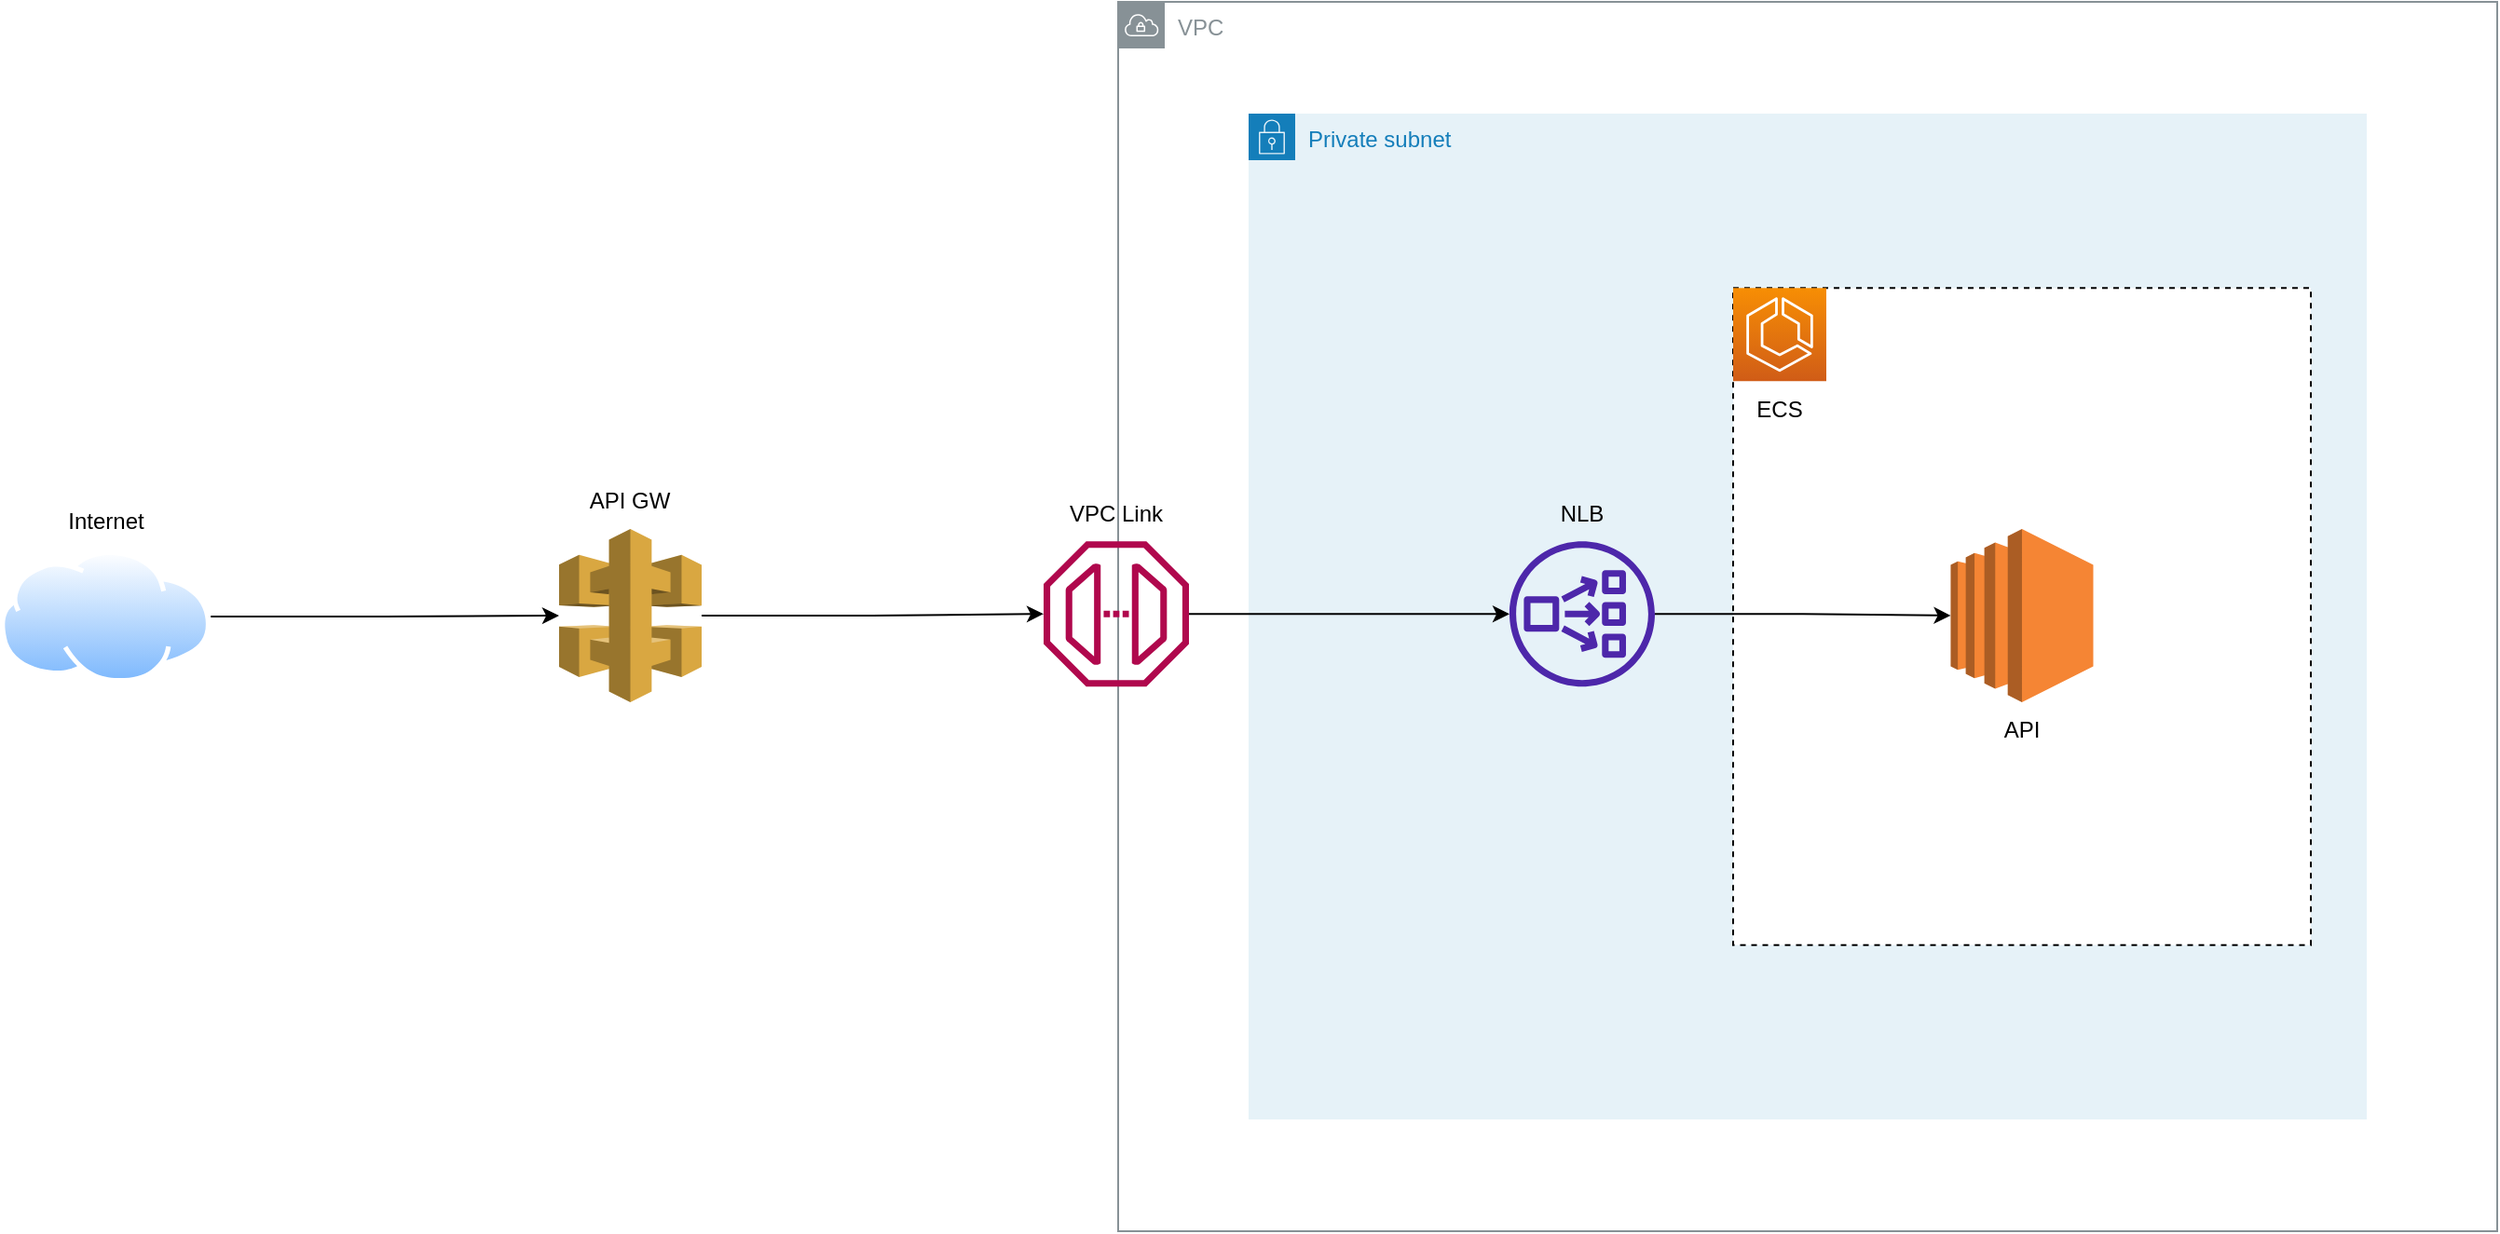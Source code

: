 <mxfile version="18.0.2" type="google"><diagram id="wWVRd_VEqF3aojrxwpg-" name="Page-1"><mxGraphModel grid="1" page="1" gridSize="10" guides="1" tooltips="1" connect="1" arrows="1" fold="1" pageScale="1" pageWidth="827" pageHeight="1169" math="0" shadow="0"><root><mxCell id="0"/><mxCell id="1" parent="0"/><mxCell id="GHIKkUJDrfVrHlFoYrn--5" value="VPC" style="sketch=0;outlineConnect=0;gradientColor=none;html=1;whiteSpace=wrap;fontSize=12;fontStyle=0;shape=mxgraph.aws4.group;grIcon=mxgraph.aws4.group_vpc;strokeColor=#879196;fillColor=default;verticalAlign=top;align=left;spacingLeft=30;fontColor=#879196;dashed=0;" vertex="1" parent="1"><mxGeometry x="570" y="255" width="740" height="660" as="geometry"/></mxCell><mxCell id="GHIKkUJDrfVrHlFoYrn--4" value="Private subnet" style="points=[[0,0],[0.25,0],[0.5,0],[0.75,0],[1,0],[1,0.25],[1,0.5],[1,0.75],[1,1],[0.75,1],[0.5,1],[0.25,1],[0,1],[0,0.75],[0,0.5],[0,0.25]];outlineConnect=0;gradientColor=none;html=1;whiteSpace=wrap;fontSize=12;fontStyle=0;container=1;pointerEvents=0;collapsible=0;recursiveResize=0;shape=mxgraph.aws4.group;grIcon=mxgraph.aws4.group_security_group;grStroke=0;strokeColor=#147EBA;fillColor=#E6F2F8;verticalAlign=top;align=left;spacingLeft=30;fontColor=#147EBA;dashed=0;" vertex="1" parent="1"><mxGeometry x="640" y="315" width="600" height="540" as="geometry"/></mxCell><mxCell id="GHIKkUJDrfVrHlFoYrn--17" value="NLB" style="text;html=1;strokeColor=none;fillColor=none;align=center;verticalAlign=middle;whiteSpace=wrap;rounded=0;" vertex="1" parent="GHIKkUJDrfVrHlFoYrn--4"><mxGeometry x="149" y="199.62" width="60" height="30" as="geometry"/></mxCell><mxCell id="tlVlLk7yv_B2vb2aH1Yg-2" value="" style="rounded=0;whiteSpace=wrap;html=1;dashed=1;" vertex="1" parent="1"><mxGeometry x="900" y="408.62" width="310" height="352.75" as="geometry"/></mxCell><mxCell id="GHIKkUJDrfVrHlFoYrn--6" value="" style="outlineConnect=0;dashed=0;verticalLabelPosition=bottom;verticalAlign=top;align=center;html=1;shape=mxgraph.aws3.ec2;fillColor=#F58534;gradientColor=none;" vertex="1" parent="1"><mxGeometry x="1016.75" y="538" width="76.5" height="93" as="geometry"/></mxCell><mxCell id="GHIKkUJDrfVrHlFoYrn--11" value="ECS" style="text;html=1;strokeColor=none;fillColor=none;align=center;verticalAlign=middle;whiteSpace=wrap;rounded=0;" vertex="1" parent="1"><mxGeometry x="900" y="458.62" width="50" height="31.38" as="geometry"/></mxCell><mxCell id="GHIKkUJDrfVrHlFoYrn--20" style="edgeStyle=orthogonalEdgeStyle;rounded=0;orthogonalLoop=1;jettySize=auto;html=1;entryX=0;entryY=0.5;entryDx=0;entryDy=0;entryPerimeter=0;" edge="1" parent="1" source="GHIKkUJDrfVrHlFoYrn--18" target="GHIKkUJDrfVrHlFoYrn--6"><mxGeometry relative="1" as="geometry"><mxPoint x="1000" y="605" as="targetPoint"/></mxGeometry></mxCell><mxCell id="GHIKkUJDrfVrHlFoYrn--18" value="" style="sketch=0;outlineConnect=0;fontColor=#232F3E;gradientColor=none;fillColor=#4D27AA;strokeColor=none;dashed=0;verticalLabelPosition=bottom;verticalAlign=top;align=center;html=1;fontSize=12;fontStyle=0;aspect=fixed;pointerEvents=1;shape=mxgraph.aws4.network_load_balancer;" vertex="1" parent="1"><mxGeometry x="780" y="544.62" width="78" height="78" as="geometry"/></mxCell><mxCell id="GHIKkUJDrfVrHlFoYrn--19" style="edgeStyle=orthogonalEdgeStyle;rounded=0;orthogonalLoop=1;jettySize=auto;html=1;" edge="1" parent="1" source="GHIKkUJDrfVrHlFoYrn--2" target="GHIKkUJDrfVrHlFoYrn--18"><mxGeometry relative="1" as="geometry"/></mxCell><mxCell id="GHIKkUJDrfVrHlFoYrn--2" value="" style="sketch=0;outlineConnect=0;fontColor=#232F3E;gradientColor=none;fillColor=#B0084D;strokeColor=none;dashed=0;verticalLabelPosition=bottom;verticalAlign=top;align=center;html=1;fontSize=12;fontStyle=0;aspect=fixed;pointerEvents=1;shape=mxgraph.aws4.endpoint;" vertex="1" parent="1"><mxGeometry x="530" y="544.62" width="78" height="78" as="geometry"/></mxCell><mxCell id="GHIKkUJDrfVrHlFoYrn--16" style="edgeStyle=orthogonalEdgeStyle;rounded=0;orthogonalLoop=1;jettySize=auto;html=1;" edge="1" parent="1" source="GHIKkUJDrfVrHlFoYrn--3" target="GHIKkUJDrfVrHlFoYrn--2"><mxGeometry relative="1" as="geometry"><mxPoint x="361" y="579.149" as="targetPoint"/></mxGeometry></mxCell><mxCell id="GHIKkUJDrfVrHlFoYrn--3" value="" style="outlineConnect=0;dashed=0;verticalLabelPosition=bottom;verticalAlign=top;align=center;html=1;shape=mxgraph.aws3.api_gateway;fillColor=#D9A741;gradientColor=none;" vertex="1" parent="1"><mxGeometry x="270" y="538" width="76.5" height="93" as="geometry"/></mxCell><mxCell id="GHIKkUJDrfVrHlFoYrn--15" value="API GW" style="text;html=1;strokeColor=none;fillColor=none;align=center;verticalAlign=middle;whiteSpace=wrap;rounded=0;" vertex="1" parent="1"><mxGeometry x="278.25" y="508" width="60" height="30" as="geometry"/></mxCell><mxCell id="GHIKkUJDrfVrHlFoYrn--23" style="edgeStyle=orthogonalEdgeStyle;rounded=0;orthogonalLoop=1;jettySize=auto;html=1;" edge="1" parent="1" source="GHIKkUJDrfVrHlFoYrn--22" target="GHIKkUJDrfVrHlFoYrn--3"><mxGeometry relative="1" as="geometry"/></mxCell><mxCell id="GHIKkUJDrfVrHlFoYrn--22" value="" style="aspect=fixed;perimeter=ellipsePerimeter;html=1;align=center;shadow=0;dashed=0;spacingTop=3;image;image=img/lib/active_directory/internet_cloud.svg;strokeWidth=1;fillColor=default;" vertex="1" parent="1"><mxGeometry x="-30" y="549.37" width="113.1" height="71.25" as="geometry"/></mxCell><mxCell id="GHIKkUJDrfVrHlFoYrn--24" value="Internet" style="text;html=1;strokeColor=none;fillColor=none;align=center;verticalAlign=middle;whiteSpace=wrap;rounded=0;" vertex="1" parent="1"><mxGeometry x="-3.45" y="519.37" width="60" height="30" as="geometry"/></mxCell><mxCell id="tlVlLk7yv_B2vb2aH1Yg-1" value="" style="sketch=0;points=[[0,0,0],[0.25,0,0],[0.5,0,0],[0.75,0,0],[1,0,0],[0,1,0],[0.25,1,0],[0.5,1,0],[0.75,1,0],[1,1,0],[0,0.25,0],[0,0.5,0],[0,0.75,0],[1,0.25,0],[1,0.5,0],[1,0.75,0]];outlineConnect=0;fontColor=#232F3E;gradientColor=#F78E04;gradientDirection=north;fillColor=#D05C17;strokeColor=#ffffff;dashed=0;verticalLabelPosition=bottom;verticalAlign=top;align=center;html=1;fontSize=12;fontStyle=0;aspect=fixed;shape=mxgraph.aws4.resourceIcon;resIcon=mxgraph.aws4.ecs;" vertex="1" parent="1"><mxGeometry x="900" y="408.62" width="50" height="50" as="geometry"/></mxCell><mxCell id="GHIKkUJDrfVrHlFoYrn--21" value="VPC Link" style="text;html=1;strokeColor=none;fillColor=none;align=center;verticalAlign=middle;whiteSpace=wrap;rounded=0;" vertex="1" parent="1"><mxGeometry x="539" y="514.62" width="60" height="30" as="geometry"/></mxCell><mxCell id="tlVlLk7yv_B2vb2aH1Yg-3" value="API" style="text;html=1;strokeColor=none;fillColor=none;align=center;verticalAlign=middle;whiteSpace=wrap;rounded=0;" vertex="1" parent="1"><mxGeometry x="1025" y="631" width="60" height="30" as="geometry"/></mxCell></root></mxGraphModel></diagram></mxfile>